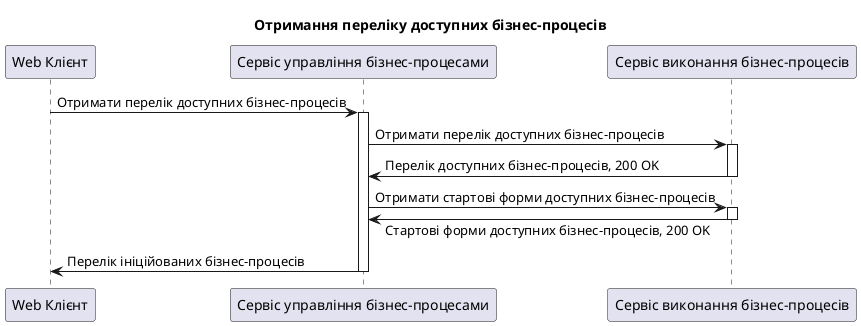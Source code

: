 @startuml
participant "Web Клієнт" as client  order 10
participant "Сервіс управління бізнес-процесами" as service  order 20
participant "Cервіс виконання бізнес-процесів" as bpms order 30
skinparam responseMessageBelowArrow true

title Отримання переліку доступних бізнес-процесів
  client -> service: Отримати перелік доступних бізнес-процесів
  activate service
  service -> bpms: Отримати перелік доступних бізнес-процесів
  activate bpms
    bpms -> service: Перелік доступних бізнес-процесів, 200 OK
  deactivate bpms
  service -> bpms: Отримати стартові форми доступних бізнес-процесів
  activate bpms
  service <- bpms: Cтартові форми доступних бізнес-процесів, 200 OK
  deactivate bpms
  service -> client: Перелік ініційованих бізнес-процесів
  deactivate service
@enduml